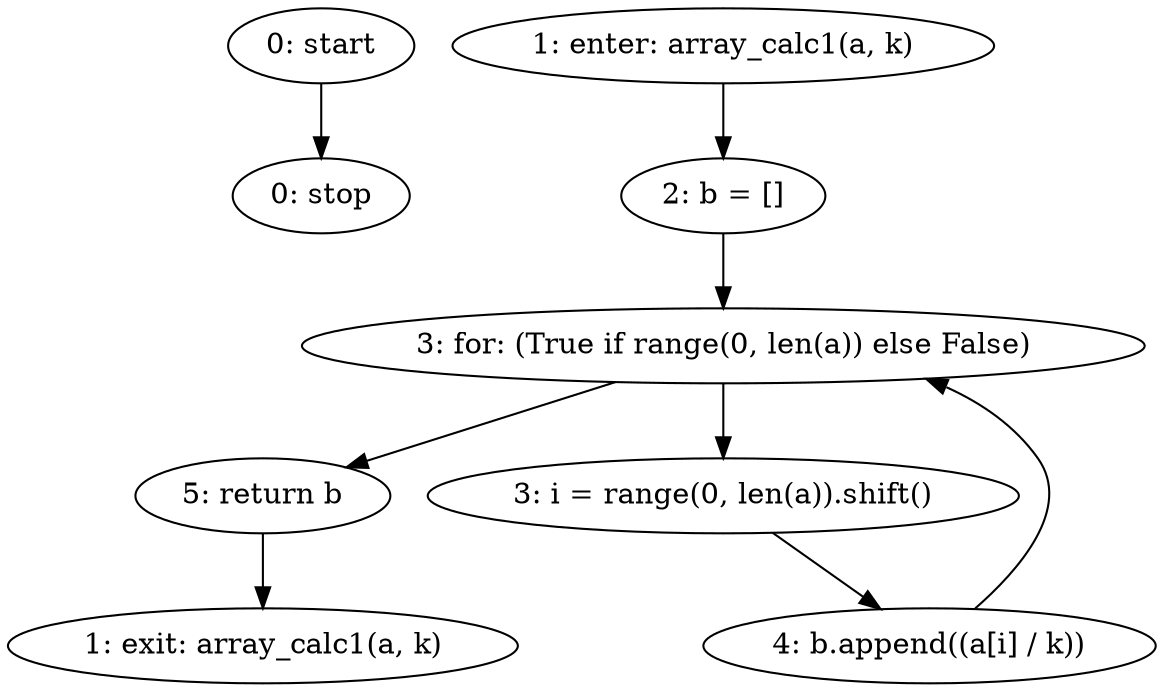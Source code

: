 strict digraph "" {
	node [label="\N"];
	0	[label="0: start"];
	8	[label="0: stop"];
	0 -> 8;
	1	[label="1: enter: array_calc1(a, k)"];
	3	[label="2: b = []"];
	1 -> 3;
	4	[label="3: for: (True if range(0, len(a)) else False)"];
	3 -> 4;
	2	[label="1: exit: array_calc1(a, k)"];
	7	[label="5: return b"];
	7 -> 2;
	4 -> 7;
	5	[label="3: i = range(0, len(a)).shift()"];
	4 -> 5;
	6	[label="4: b.append((a[i] / k))"];
	5 -> 6;
	6 -> 4;
}
